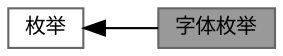 digraph "字体枚举"
{
 // LATEX_PDF_SIZE
  bgcolor="transparent";
  edge [fontname=Helvetica,fontsize=10,labelfontname=Helvetica,labelfontsize=10];
  node [fontname=Helvetica,fontsize=10,shape=box,height=0.2,width=0.4];
  rankdir=LR;
  Node1 [id="Node000001",label="字体枚举",height=0.2,width=0.4,color="gray40", fillcolor="grey60", style="filled", fontcolor="black",tooltip=" "];
  Node2 [id="Node000002",label="枚举",height=0.2,width=0.4,color="grey40", fillcolor="white", style="filled",URL="$group___xE6_x9E_x9A_xE4_xB8_xBE.html",tooltip=" "];
  Node2->Node1 [shape=plaintext, dir="back", style="solid"];
}
